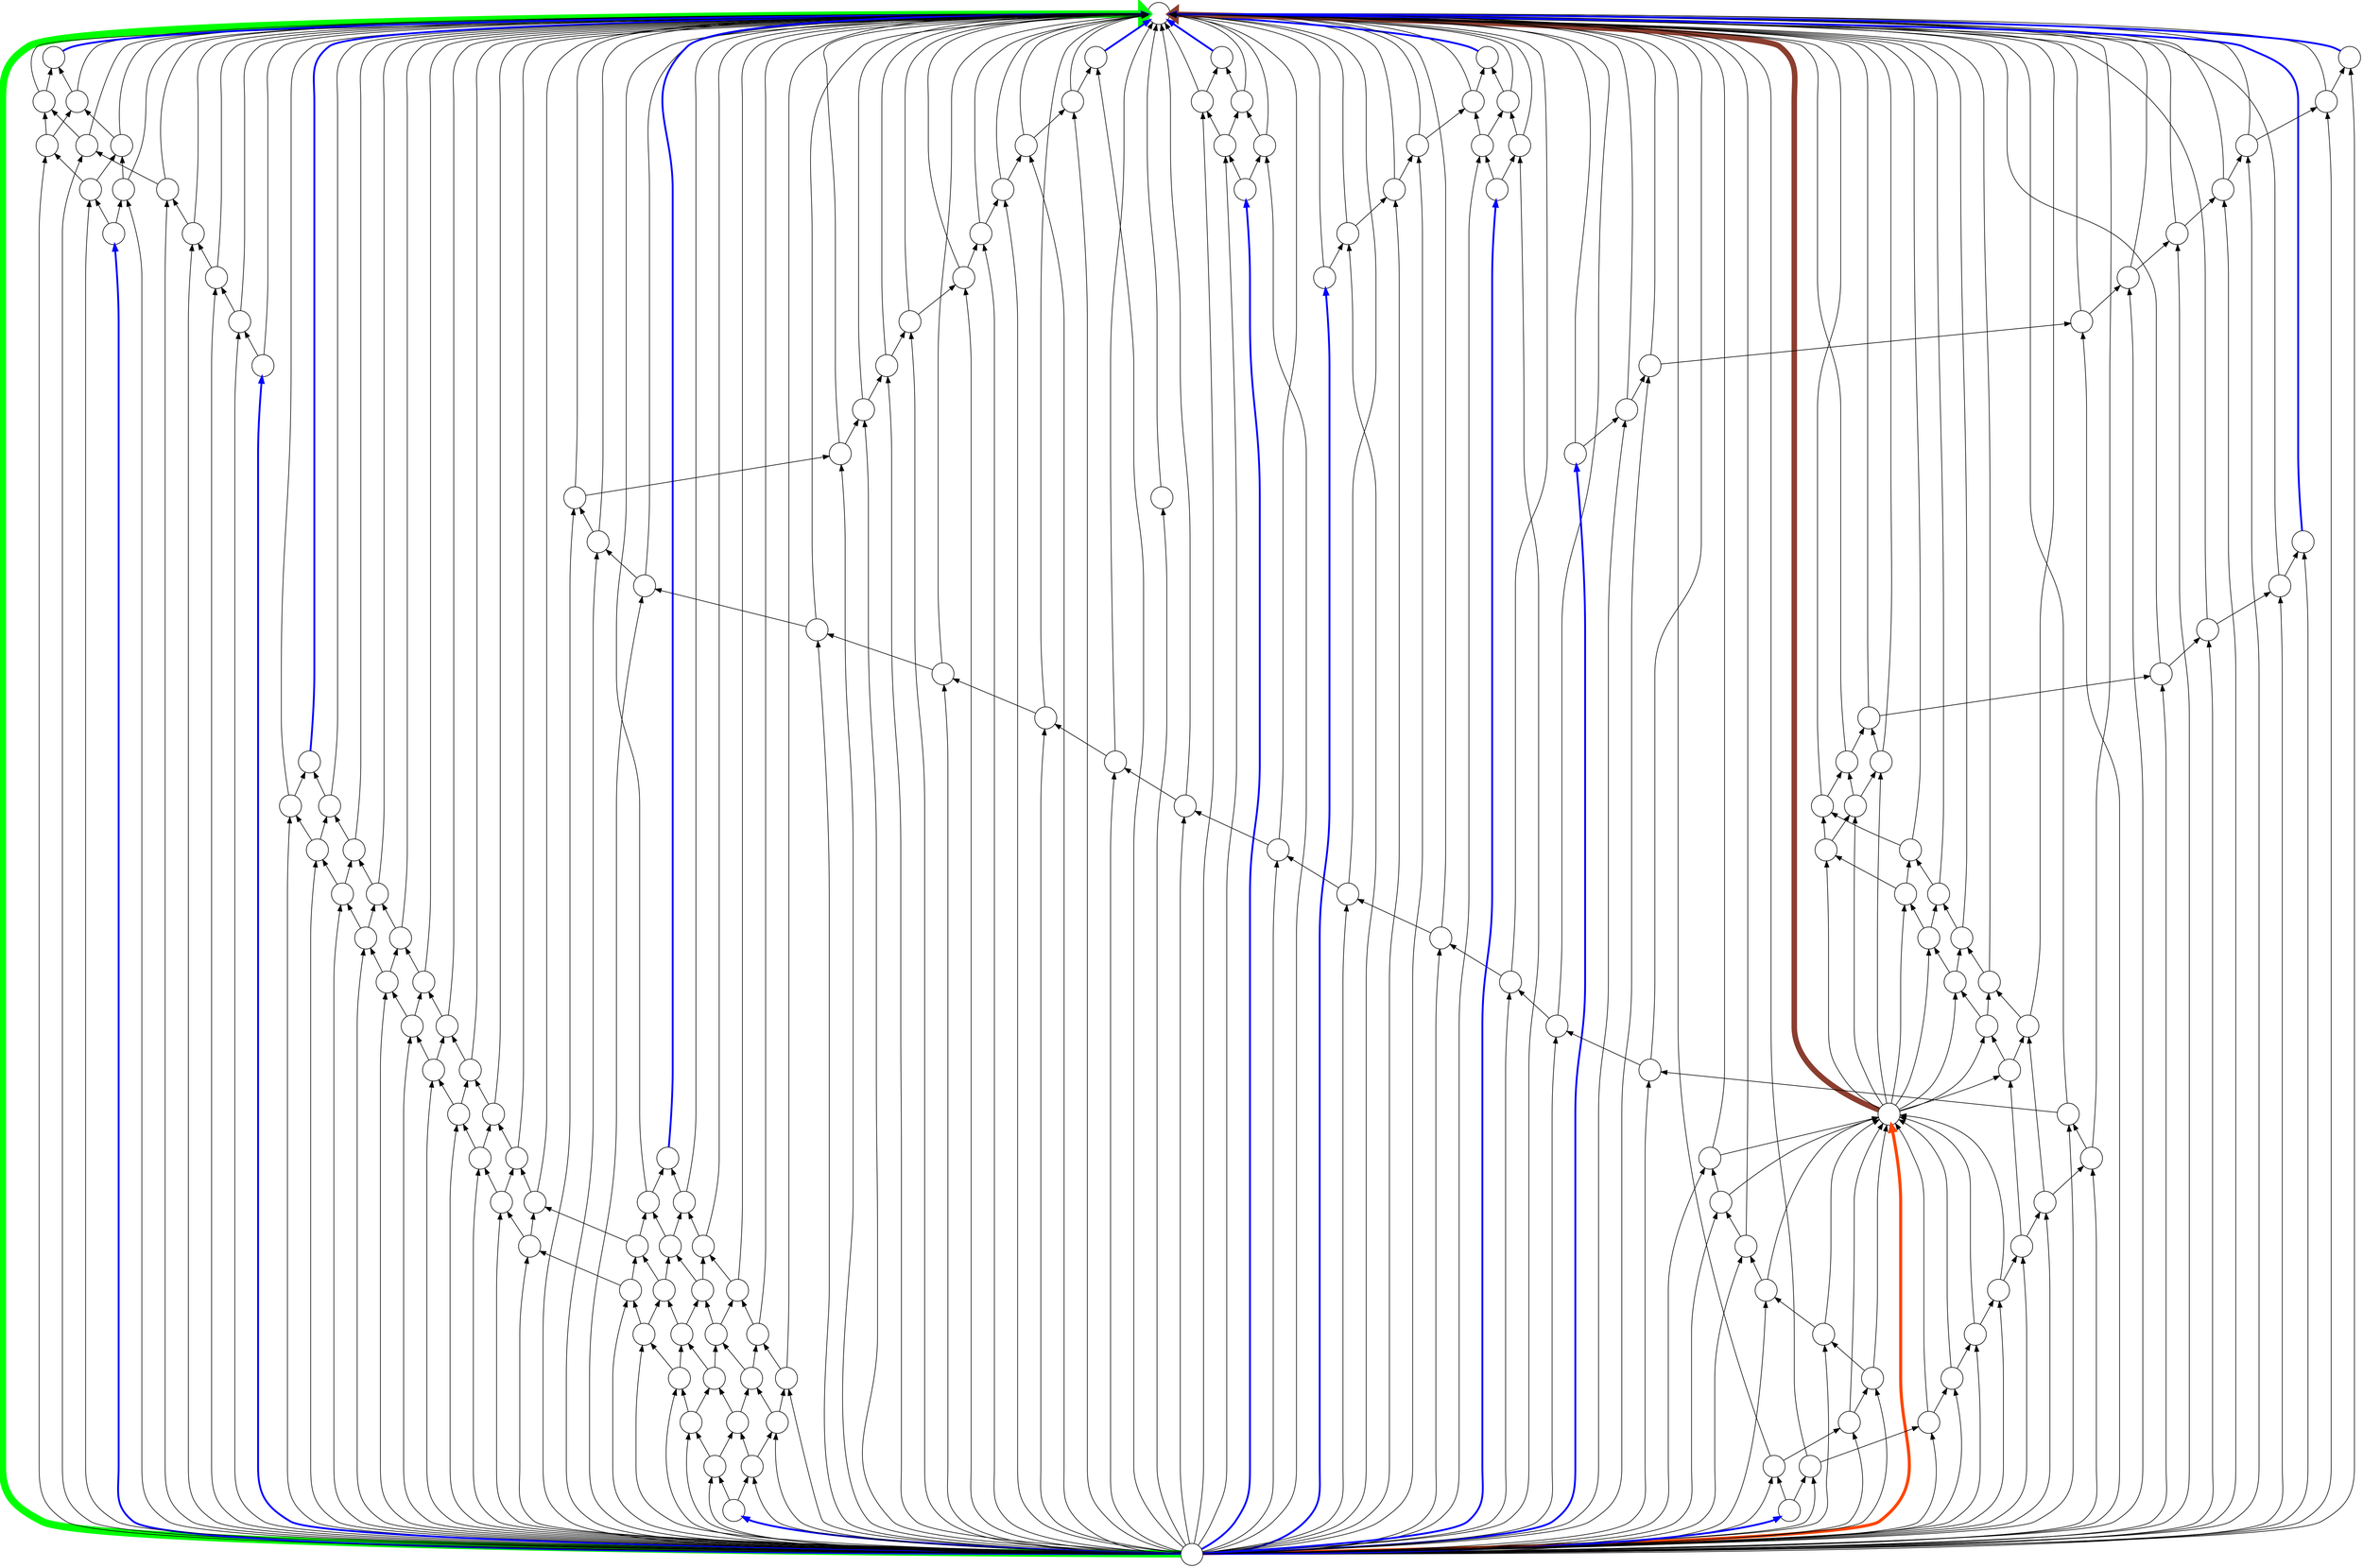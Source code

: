 digraph {
splines=true;
node [shape = circle];
node [label = ""];
edge[dir=back];
1 -> 2[penwidth=12][color="green"];
1 -> 3[penwidth=1][color="black"];
1 -> 4[penwidth=1][color="black"];
1 -> 5[penwidth=1][color="black"];
1 -> 6[penwidth=1][color="black"];
1 -> 7[penwidth=1][color="black"];
1 -> 8[penwidth=1][color="black"];
1 -> 9[penwidth=1][color="black"];
1 -> 10[penwidth=1][color="black"];
1 -> 11[penwidth=1][color="black"];
1 -> 12[penwidth=1][color="black"];
1 -> 16[penwidth=1][color="black"];
1 -> 17[penwidth=1][color="black"];
1 -> 18[penwidth=3][color="blue"];
1 -> 19[penwidth=1][color="black"];
1 -> 20[penwidth=1][color="black"];
1 -> 21[penwidth=1][color="black"];
1 -> 22[penwidth=1][color="black"];
1 -> 23[penwidth=3][color="blue"];
1 -> 25[penwidth=1][color="black"];
1 -> 26[penwidth=1][color="black"];
1 -> 28[penwidth=1][color="black"];
1 -> 29[penwidth=1][color="black"];
1 -> 31[penwidth=1][color="black"];
1 -> 32[penwidth=1][color="black"];
1 -> 34[penwidth=1][color="black"];
1 -> 35[penwidth=1][color="black"];
1 -> 37[penwidth=1][color="black"];
1 -> 38[penwidth=1][color="black"];
1 -> 40[penwidth=1][color="black"];
1 -> 41[penwidth=1][color="black"];
1 -> 43[penwidth=1][color="black"];
1 -> 44[penwidth=1][color="black"];
1 -> 46[penwidth=1][color="black"];
1 -> 47[penwidth=1][color="black"];
1 -> 49[penwidth=1][color="black"];
1 -> 50[penwidth=1][color="black"];
1 -> 52[penwidth=1][color="black"];
1 -> 53[penwidth=1][color="black"];
1 -> 56[penwidth=1][color="black"];
1 -> 57[penwidth=3][color="blue"];
1 -> 58[penwidth=1][color="black"];
1 -> 62[penwidth=1][color="black"];
1 -> 63[penwidth=3][color="blue"];
1 -> 67[penwidth=1][color="black"];
1 -> 71[penwidth=1][color="black"];
1 -> 72[penwidth=1][color="black"];
1 -> 76[penwidth=1][color="black"];
1 -> 80[penwidth=1][color="black"];
1 -> 81[penwidth=3][color="blue"];
1 -> 82[penwidth=1][color="black"];
1 -> 83[penwidth=1][color="black"];
1 -> 84[penwidth=1][color="black"];
1 -> 85[penwidth=1][color="black"];
1 -> 86[penwidth=1][color="black"];
1 -> 87[penwidth=1][color="black"];
1 -> 88[penwidth=3][color="blue"];
1 -> 89[penwidth=1][color="black"];
1 -> 92[penwidth=1][color="black"];
1 -> 93[penwidth=1][color="black"];
1 -> 96[penwidth=1][color="black"];
1 -> 97[penwidth=1][color="black"];
1 -> 99[penwidth=1][color="black"];
1 -> 104[penwidth=1][color="black"];
1 -> 106[penwidth=9][color="coral4"];
1 -> 107[penwidth=1][color="black"];
1 -> 110[penwidth=1][color="black"];
1 -> 112[penwidth=1][color="black"];
1 -> 114[penwidth=1][color="black"];
1 -> 115[penwidth=1][color="black"];
1 -> 124[penwidth=1][color="black"];
1 -> 125[penwidth=1][color="black"];
1 -> 126[penwidth=1][color="black"];
1 -> 127[penwidth=1][color="black"];
1 -> 128[penwidth=1][color="black"];
1 -> 129[penwidth=1][color="black"];
1 -> 130[penwidth=1][color="black"];
1 -> 131[penwidth=1][color="black"];
1 -> 132[penwidth=1][color="black"];
1 -> 133[penwidth=1][color="black"];
1 -> 135[penwidth=1][color="black"];
1 -> 136[penwidth=1][color="black"];
1 -> 137[penwidth=1][color="black"];
1 -> 138[penwidth=1][color="black"];
1 -> 139[penwidth=1][color="black"];
1 -> 140[penwidth=1][color="black"];
1 -> 141[penwidth=1][color="black"];
1 -> 142[penwidth=3][color="blue"];
1 -> 143[penwidth=1][color="black"];
1 -> 144[penwidth=1][color="black"];
1 -> 145[penwidth=1][color="black"];
1 -> 146[penwidth=1][color="black"];
1 -> 147[penwidth=1][color="black"];
1 -> 148[penwidth=3][color="blue"];
1 -> 149[penwidth=1][color="black"];
1 -> 150[penwidth=1][color="black"];
1 -> 151[penwidth=1][color="black"];
1 -> 152[penwidth=1][color="black"];
3 -> 2[penwidth=1][color="black"];
3 -> 151[penwidth=1][color="black"];
4 -> 2[penwidth=1][color="black"];
4 -> 152[penwidth=1][color="black"];
5 -> 2[penwidth=1][color="black"];
5 -> 3[penwidth=1][color="black"];
6 -> 2[penwidth=1][color="black"];
6 -> 4[penwidth=1][color="black"];
7 -> 2[penwidth=1][color="black"];
7 -> 5[penwidth=1][color="black"];
8 -> 2[penwidth=1][color="black"];
8 -> 6[penwidth=1][color="black"];
9 -> 2[penwidth=1][color="black"];
9 -> 7[penwidth=1][color="black"];
10 -> 2[penwidth=1][color="black"];
10 -> 8[penwidth=1][color="black"];
11 -> 2[penwidth=1][color="black"];
11 -> 9[penwidth=1][color="black"];
12 -> 2[penwidth=1][color="black"];
12 -> 10[penwidth=1][color="black"];
13 -> 2[penwidth=3][color="blue"];
14 -> 2[penwidth=1][color="black"];
14 -> 13[penwidth=1][color="black"];
15 -> 2[penwidth=1][color="black"];
15 -> 14[penwidth=1][color="black"];
16 -> 11[penwidth=1][color="black"];
16 -> 15[penwidth=1][color="black"];
17 -> 2[penwidth=1][color="black"];
17 -> 24[penwidth=1][color="black"];
18 -> 17[penwidth=1][color="black"];
18 -> 25[penwidth=1][color="black"];
19 -> 2[penwidth=1][color="black"];
19 -> 12[penwidth=1][color="black"];
20 -> 2[penwidth=1][color="black"];
20 -> 13[penwidth=1][color="black"];
21 -> 14[penwidth=1][color="black"];
21 -> 20[penwidth=1][color="black"];
22 -> 15[penwidth=1][color="black"];
22 -> 21[penwidth=1][color="black"];
23 -> 16[penwidth=1][color="black"];
23 -> 22[penwidth=1][color="black"];
24 -> 2[penwidth=1][color="black"];
24 -> 27[penwidth=1][color="black"];
25 -> 24[penwidth=1][color="black"];
25 -> 28[penwidth=1][color="black"];
26 -> 2[penwidth=1][color="black"];
26 -> 19[penwidth=1][color="black"];
27 -> 2[penwidth=1][color="black"];
27 -> 30[penwidth=1][color="black"];
28 -> 27[penwidth=1][color="black"];
28 -> 31[penwidth=1][color="black"];
29 -> 2[penwidth=1][color="black"];
29 -> 26[penwidth=1][color="black"];
30 -> 2[penwidth=1][color="black"];
30 -> 33[penwidth=1][color="black"];
31 -> 30[penwidth=1][color="black"];
31 -> 34[penwidth=1][color="black"];
32 -> 2[penwidth=1][color="black"];
32 -> 29[penwidth=1][color="black"];
33 -> 2[penwidth=1][color="black"];
33 -> 36[penwidth=1][color="black"];
34 -> 33[penwidth=1][color="black"];
34 -> 37[penwidth=1][color="black"];
35 -> 2[penwidth=1][color="black"];
35 -> 32[penwidth=1][color="black"];
36 -> 2[penwidth=1][color="black"];
36 -> 39[penwidth=1][color="black"];
37 -> 36[penwidth=1][color="black"];
37 -> 40[penwidth=1][color="black"];
38 -> 2[penwidth=1][color="black"];
38 -> 35[penwidth=1][color="black"];
39 -> 2[penwidth=1][color="black"];
39 -> 42[penwidth=1][color="black"];
40 -> 39[penwidth=1][color="black"];
40 -> 43[penwidth=1][color="black"];
41 -> 2[penwidth=1][color="black"];
41 -> 38[penwidth=1][color="black"];
42 -> 2[penwidth=1][color="black"];
42 -> 45[penwidth=1][color="black"];
43 -> 42[penwidth=1][color="black"];
43 -> 46[penwidth=1][color="black"];
44 -> 2[penwidth=1][color="black"];
44 -> 41[penwidth=1][color="black"];
45 -> 2[penwidth=1][color="black"];
45 -> 48[penwidth=1][color="black"];
46 -> 45[penwidth=1][color="black"];
46 -> 49[penwidth=1][color="black"];
47 -> 2[penwidth=1][color="black"];
47 -> 44[penwidth=1][color="black"];
48 -> 2[penwidth=1][color="black"];
48 -> 51[penwidth=1][color="black"];
49 -> 48[penwidth=1][color="black"];
49 -> 52[penwidth=1][color="black"];
50 -> 2[penwidth=1][color="black"];
50 -> 47[penwidth=1][color="black"];
51 -> 2[penwidth=1][color="black"];
51 -> 54[penwidth=1][color="black"];
52 -> 51[penwidth=1][color="black"];
52 -> 55[penwidth=1][color="black"];
53 -> 2[penwidth=1][color="black"];
53 -> 50[penwidth=1][color="black"];
54 -> 2[penwidth=1][color="black"];
54 -> 59[penwidth=1][color="black"];
55 -> 54[penwidth=1][color="black"];
55 -> 60[penwidth=1][color="black"];
56 -> 55[penwidth=1][color="black"];
56 -> 61[penwidth=1][color="black"];
57 -> 56[penwidth=1][color="black"];
57 -> 62[penwidth=1][color="black"];
58 -> 2[penwidth=1][color="black"];
58 -> 53[penwidth=1][color="black"];
59 -> 2[penwidth=1][color="black"];
59 -> 64[penwidth=1][color="black"];
60 -> 59[penwidth=1][color="black"];
60 -> 65[penwidth=1][color="black"];
61 -> 60[penwidth=1][color="black"];
61 -> 66[penwidth=1][color="black"];
62 -> 61[penwidth=1][color="black"];
62 -> 67[penwidth=1][color="black"];
63 -> 2[penwidth=1][color="black"];
63 -> 58[penwidth=1][color="black"];
64 -> 2[penwidth=1][color="black"];
64 -> 68[penwidth=1][color="black"];
65 -> 64[penwidth=1][color="black"];
65 -> 69[penwidth=1][color="black"];
66 -> 65[penwidth=1][color="black"];
66 -> 70[penwidth=1][color="black"];
67 -> 66[penwidth=1][color="black"];
67 -> 71[penwidth=1][color="black"];
68 -> 2[penwidth=1][color="black"];
68 -> 73[penwidth=1][color="black"];
69 -> 68[penwidth=1][color="black"];
69 -> 74[penwidth=1][color="black"];
70 -> 69[penwidth=1][color="black"];
70 -> 75[penwidth=1][color="black"];
71 -> 70[penwidth=1][color="black"];
71 -> 76[penwidth=1][color="black"];
72 -> 2[penwidth=1][color="black"];
73 -> 2[penwidth=1][color="black"];
73 -> 77[penwidth=1][color="black"];
74 -> 73[penwidth=1][color="black"];
74 -> 78[penwidth=1][color="black"];
75 -> 74[penwidth=1][color="black"];
75 -> 79[penwidth=1][color="black"];
76 -> 75[penwidth=1][color="black"];
76 -> 80[penwidth=1][color="black"];
77 -> 2[penwidth=3][color="blue"];
78 -> 2[penwidth=1][color="black"];
78 -> 77[penwidth=1][color="black"];
79 -> 2[penwidth=1][color="black"];
79 -> 78[penwidth=1][color="black"];
80 -> 2[penwidth=1][color="black"];
80 -> 79[penwidth=1][color="black"];
81 -> 82[penwidth=1][color="black"];
81 -> 89[penwidth=1][color="black"];
82 -> 2[penwidth=1][color="black"];
82 -> 90[penwidth=1][color="black"];
83 -> 2[penwidth=3][color="blue"];
84 -> 2[penwidth=1][color="black"];
84 -> 83[penwidth=1][color="black"];
85 -> 2[penwidth=1][color="black"];
85 -> 84[penwidth=1][color="black"];
86 -> 2[penwidth=1][color="black"];
86 -> 85[penwidth=1][color="black"];
87 -> 86[penwidth=1][color="black"];
87 -> 91[penwidth=1][color="black"];
88 -> 87[penwidth=1][color="black"];
88 -> 92[penwidth=1][color="black"];
89 -> 90[penwidth=1][color="black"];
89 -> 93[penwidth=1][color="black"];
90 -> 2[penwidth=1][color="black"];
90 -> 94[penwidth=1][color="black"];
91 -> 2[penwidth=1][color="black"];
91 -> 95[penwidth=1][color="black"];
92 -> 91[penwidth=1][color="black"];
92 -> 96[penwidth=1][color="black"];
93 -> 2[penwidth=1][color="black"];
93 -> 94[penwidth=1][color="black"];
94 -> 2[penwidth=3][color="blue"];
95 -> 2[penwidth=3][color="blue"];
96 -> 2[penwidth=1][color="black"];
96 -> 95[penwidth=1][color="black"];
97 -> 2[penwidth=1][color="black"];
97 -> 98[penwidth=1][color="black"];
98 -> 2[penwidth=1][color="black"];
98 -> 99[penwidth=1][color="black"];
99 -> 2[penwidth=1][color="black"];
99 -> 100[penwidth=1][color="black"];
100 -> 2[penwidth=1][color="black"];
100 -> 101[penwidth=1][color="black"];
101 -> 2[penwidth=1][color="black"];
101 -> 102[penwidth=1][color="black"];
102 -> 2[penwidth=1][color="black"];
102 -> 103[penwidth=1][color="black"];
103 -> 2[penwidth=1][color="black"];
103 -> 104[penwidth=1][color="black"];
104 -> 2[penwidth=1][color="black"];
104 -> 105[penwidth=1][color="black"];
105 -> 2[penwidth=3][color="blue"];
106 -> 2[penwidth=5][color="orangered"];
106 -> 97[penwidth=1][color="black"];
106 -> 98[penwidth=1][color="black"];
106 -> 100[penwidth=1][color="black"];
106 -> 101[penwidth=1][color="black"];
106 -> 102[penwidth=1][color="black"];
106 -> 103[penwidth=1][color="black"];
106 -> 108[penwidth=1][color="black"];
106 -> 109[penwidth=1][color="black"];
106 -> 111[penwidth=1][color="black"];
106 -> 113[penwidth=1][color="black"];
107 -> 2[penwidth=1][color="black"];
107 -> 105[penwidth=1][color="black"];
108 -> 2[penwidth=1][color="black"];
108 -> 107[penwidth=1][color="black"];
109 -> 2[penwidth=1][color="black"];
109 -> 108[penwidth=1][color="black"];
110 -> 2[penwidth=3][color="blue"];
111 -> 2[penwidth=1][color="black"];
111 -> 109[penwidth=1][color="black"];
112 -> 2[penwidth=1][color="black"];
112 -> 110[penwidth=1][color="black"];
113 -> 2[penwidth=1][color="black"];
113 -> 111[penwidth=1][color="black"];
114 -> 2[penwidth=1][color="black"];
114 -> 112[penwidth=1][color="black"];
115 -> 106[penwidth=1][color="black"];
115 -> 116[penwidth=1][color="black"];
116 -> 106[penwidth=1][color="black"];
116 -> 117[penwidth=1][color="black"];
117 -> 106[penwidth=1][color="black"];
117 -> 118[penwidth=1][color="black"];
118 -> 106[penwidth=1][color="black"];
118 -> 119[penwidth=1][color="black"];
119 -> 106[penwidth=1][color="black"];
119 -> 120[penwidth=1][color="black"];
120 -> 106[penwidth=1][color="black"];
120 -> 121[penwidth=1][color="black"];
121 -> 106[penwidth=1][color="black"];
121 -> 122[penwidth=1][color="black"];
122 -> 106[penwidth=1][color="black"];
122 -> 123[penwidth=1][color="black"];
123 -> 2[penwidth=1][color="black"];
123 -> 113[penwidth=1][color="black"];
124 -> 2[penwidth=1][color="black"];
124 -> 114[penwidth=1][color="black"];
125 -> 2[penwidth=1][color="black"];
125 -> 126[penwidth=1][color="black"];
126 -> 115[penwidth=1][color="black"];
126 -> 127[penwidth=1][color="black"];
127 -> 116[penwidth=1][color="black"];
127 -> 128[penwidth=1][color="black"];
128 -> 117[penwidth=1][color="black"];
128 -> 129[penwidth=1][color="black"];
129 -> 118[penwidth=1][color="black"];
129 -> 130[penwidth=1][color="black"];
130 -> 119[penwidth=1][color="black"];
130 -> 131[penwidth=1][color="black"];
131 -> 120[penwidth=1][color="black"];
131 -> 132[penwidth=1][color="black"];
132 -> 121[penwidth=1][color="black"];
132 -> 133[penwidth=1][color="black"];
133 -> 122[penwidth=1][color="black"];
133 -> 134[penwidth=1][color="black"];
134 -> 2[penwidth=1][color="black"];
134 -> 123[penwidth=1][color="black"];
135 -> 2[penwidth=1][color="black"];
135 -> 124[penwidth=1][color="black"];
136 -> 2[penwidth=1][color="black"];
136 -> 125[penwidth=1][color="black"];
137 -> 2[penwidth=1][color="black"];
137 -> 134[penwidth=1][color="black"];
138 -> 2[penwidth=1][color="black"];
138 -> 135[penwidth=1][color="black"];
139 -> 2[penwidth=1][color="black"];
139 -> 136[penwidth=1][color="black"];
140 -> 2[penwidth=1][color="black"];
140 -> 137[penwidth=1][color="black"];
141 -> 2[penwidth=1][color="black"];
141 -> 138[penwidth=1][color="black"];
142 -> 2[penwidth=1][color="black"];
142 -> 139[penwidth=1][color="black"];
143 -> 2[penwidth=1][color="black"];
143 -> 140[penwidth=1][color="black"];
144 -> 2[penwidth=1][color="black"];
144 -> 141[penwidth=1][color="black"];
145 -> 2[penwidth=1][color="black"];
145 -> 143[penwidth=1][color="black"];
146 -> 2[penwidth=1][color="black"];
146 -> 144[penwidth=1][color="black"];
147 -> 2[penwidth=1][color="black"];
147 -> 145[penwidth=1][color="black"];
148 -> 2[penwidth=1][color="black"];
148 -> 146[penwidth=1][color="black"];
149 -> 2[penwidth=1][color="black"];
149 -> 147[penwidth=1][color="black"];
150 -> 2[penwidth=1][color="black"];
150 -> 149[penwidth=1][color="black"];
151 -> 2[penwidth=3][color="blue"];
152 -> 2[penwidth=1][color="black"];
152 -> 150[penwidth=1][color="black"];
}